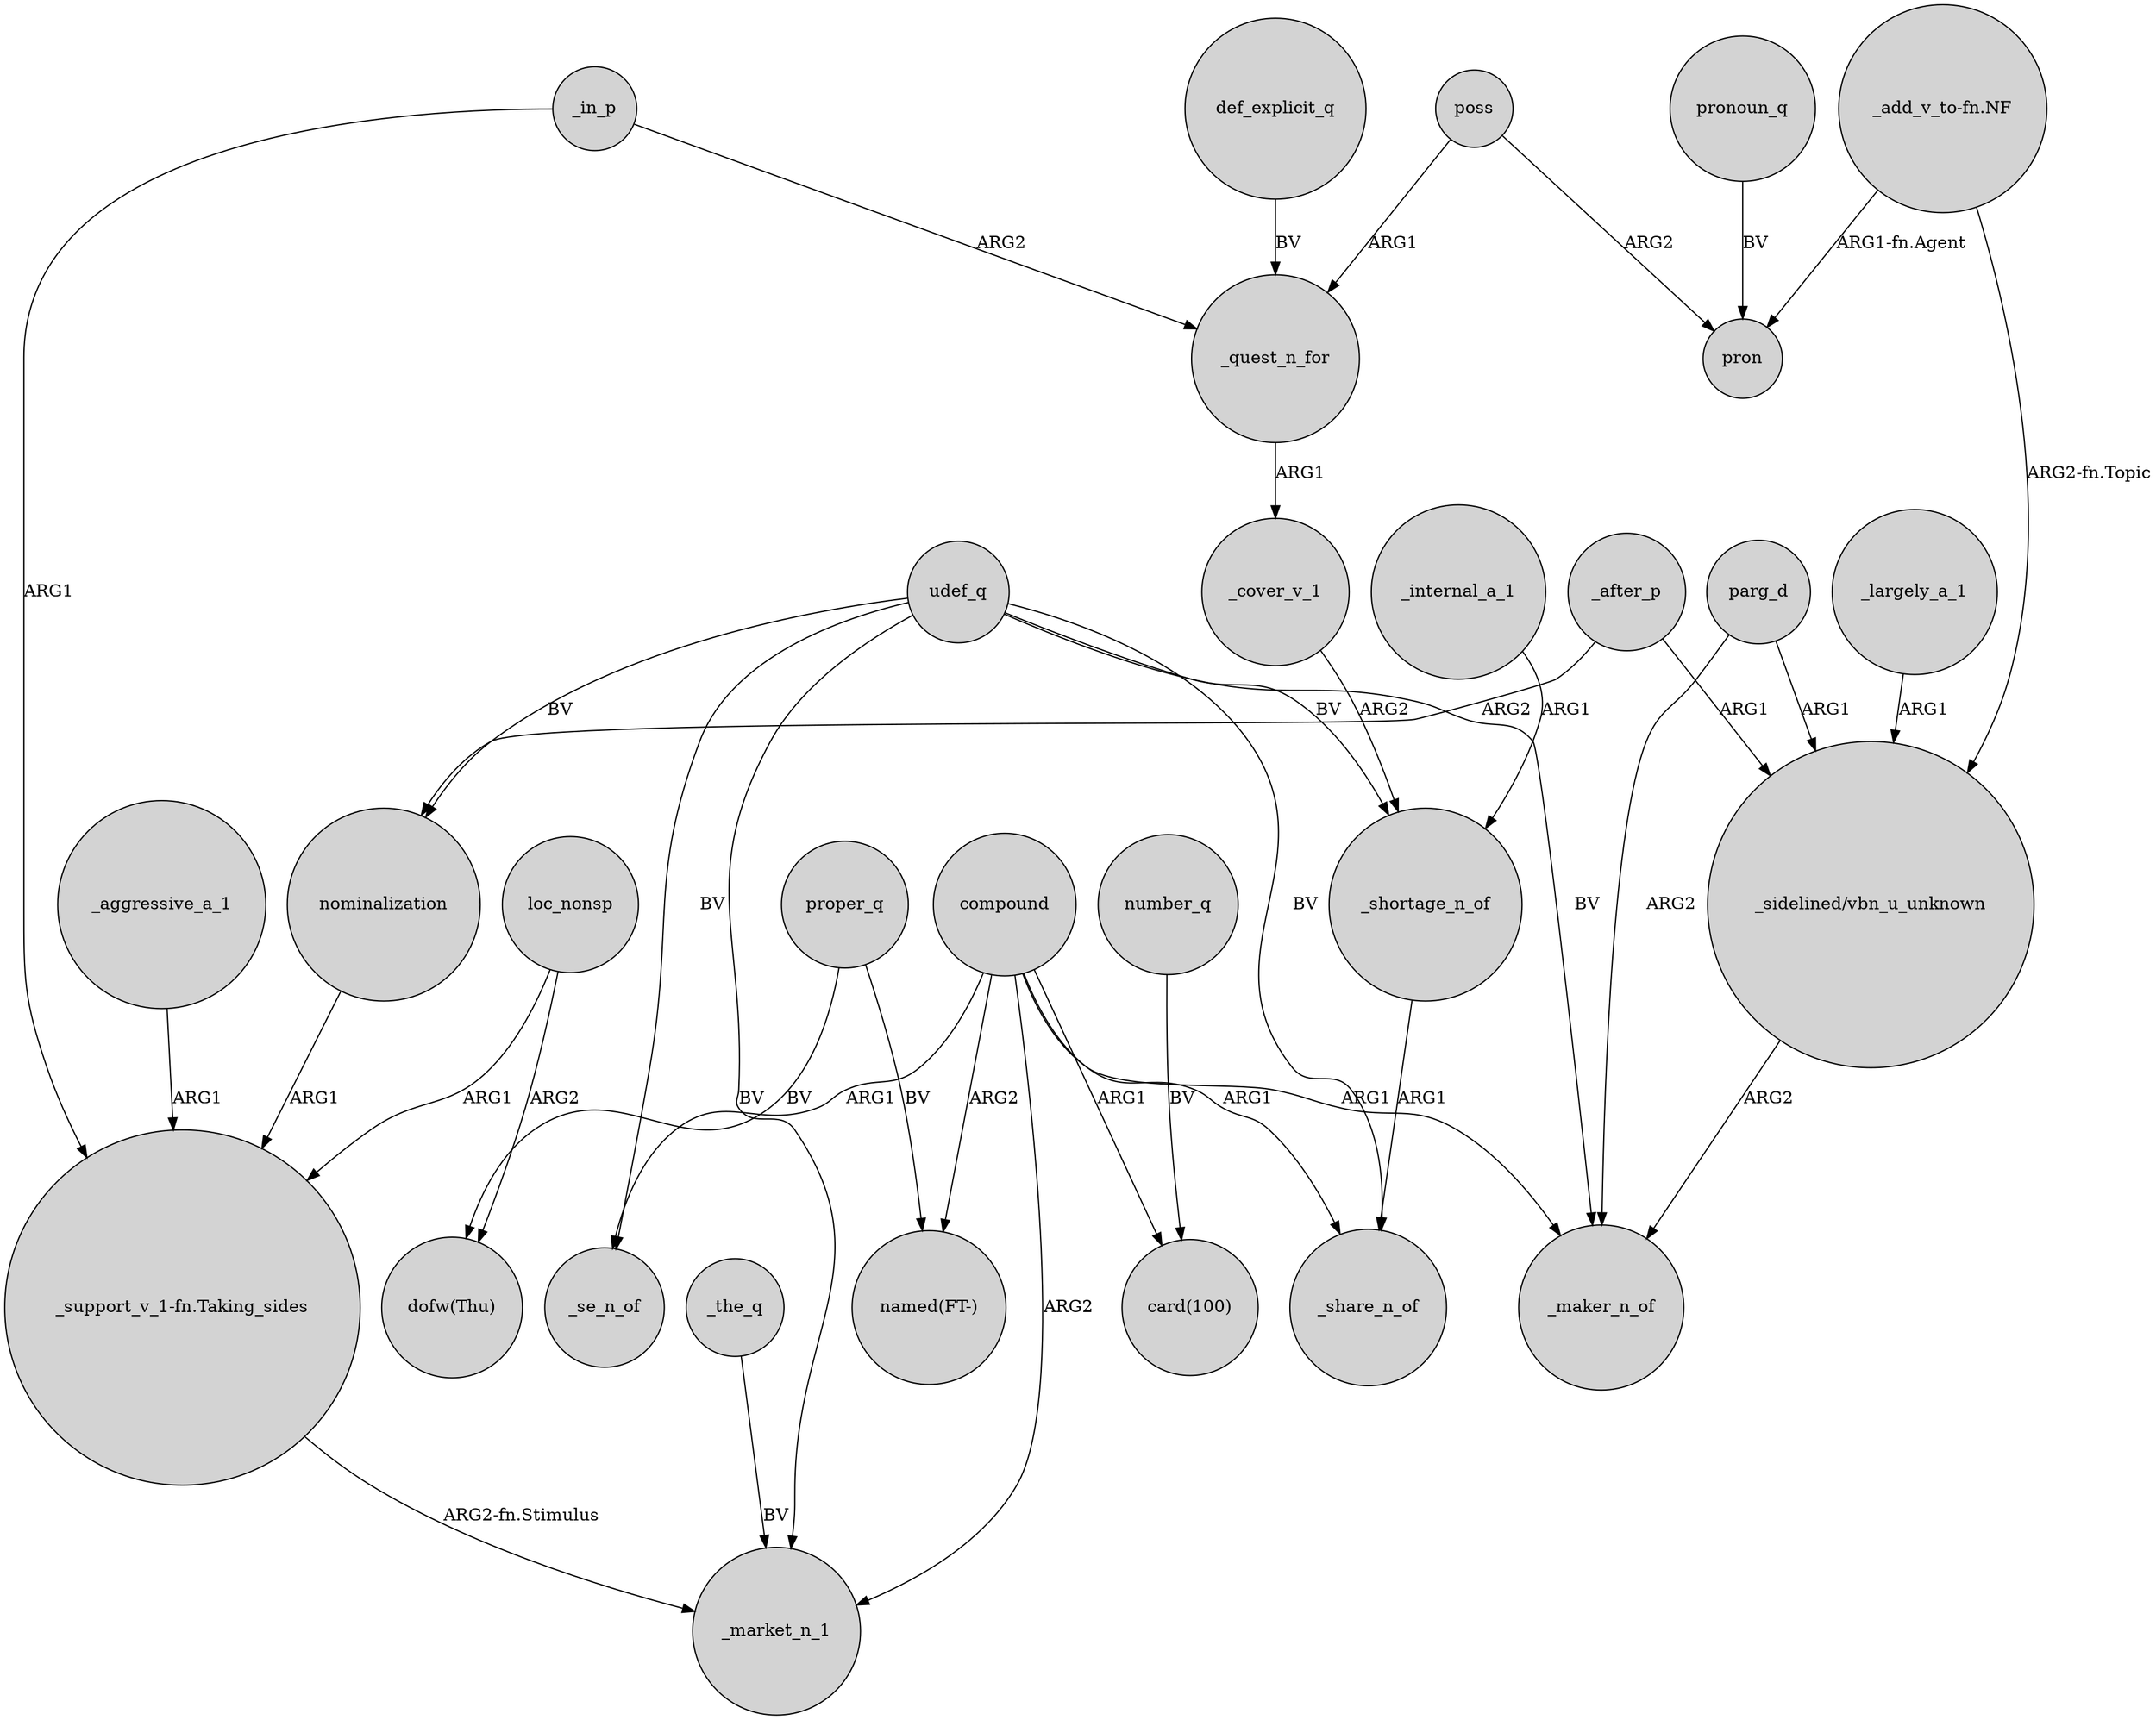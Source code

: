 digraph {
	node [shape=circle style=filled]
	compound -> _market_n_1 [label=ARG2]
	poss -> pron [label=ARG2]
	_quest_n_for -> _cover_v_1 [label=ARG1]
	"_support_v_1-fn.Taking_sides" -> _market_n_1 [label="ARG2-fn.Stimulus"]
	_shortage_n_of -> _share_n_of [label=ARG1]
	parg_d -> "_sidelined/vbn_u_unknown" [label=ARG1]
	_aggressive_a_1 -> "_support_v_1-fn.Taking_sides" [label=ARG1]
	_largely_a_1 -> "_sidelined/vbn_u_unknown" [label=ARG1]
	poss -> _quest_n_for [label=ARG1]
	compound -> "named(FT-)" [label=ARG2]
	compound -> _maker_n_of [label=ARG1]
	udef_q -> _market_n_1 [label=BV]
	udef_q -> _shortage_n_of [label=BV]
	parg_d -> _maker_n_of [label=ARG2]
	_after_p -> "_sidelined/vbn_u_unknown" [label=ARG1]
	"_add_v_to-fn.NF" -> "_sidelined/vbn_u_unknown" [label="ARG2-fn.Topic"]
	udef_q -> _se_n_of [label=BV]
	pronoun_q -> pron [label=BV]
	number_q -> "card(100)" [label=BV]
	_cover_v_1 -> _shortage_n_of [label=ARG2]
	loc_nonsp -> "_support_v_1-fn.Taking_sides" [label=ARG1]
	compound -> _se_n_of [label=ARG1]
	_in_p -> "_support_v_1-fn.Taking_sides" [label=ARG1]
	udef_q -> _maker_n_of [label=BV]
	compound -> _share_n_of [label=ARG1]
	proper_q -> "dofw(Thu)" [label=BV]
	loc_nonsp -> "dofw(Thu)" [label=ARG2]
	udef_q -> nominalization [label=BV]
	"_add_v_to-fn.NF" -> pron [label="ARG1-fn.Agent"]
	udef_q -> _share_n_of [label=BV]
	proper_q -> "named(FT-)" [label=BV]
	"_sidelined/vbn_u_unknown" -> _maker_n_of [label=ARG2]
	_internal_a_1 -> _shortage_n_of [label=ARG1]
	def_explicit_q -> _quest_n_for [label=BV]
	_the_q -> _market_n_1 [label=BV]
	_after_p -> nominalization [label=ARG2]
	compound -> "card(100)" [label=ARG1]
	_in_p -> _quest_n_for [label=ARG2]
	nominalization -> "_support_v_1-fn.Taking_sides" [label=ARG1]
}

